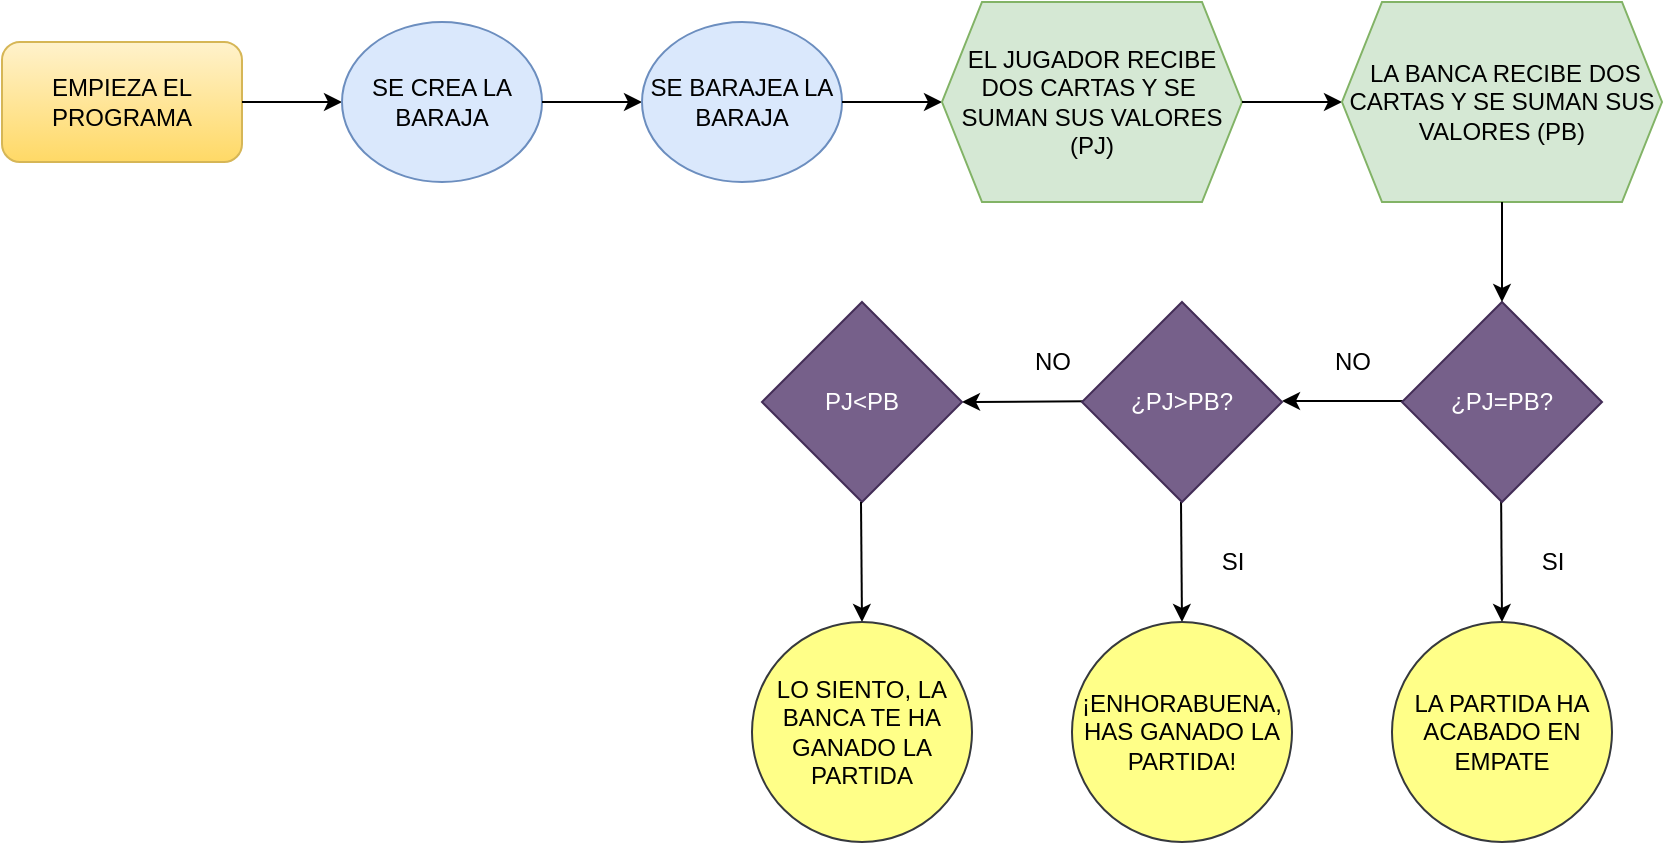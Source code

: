 <mxfile version="15.8.3" type="github">
  <diagram id="v_hs-f6NGaezQ8ny2Qsy" name="Page-1">
    <mxGraphModel dx="1038" dy="579" grid="1" gridSize="10" guides="1" tooltips="1" connect="1" arrows="1" fold="1" page="1" pageScale="1" pageWidth="827" pageHeight="1169" math="0" shadow="0">
      <root>
        <mxCell id="0" />
        <mxCell id="1" parent="0" />
        <mxCell id="h_wTxN5DXtM655nAa7fS-1" value="EMPIEZA EL PROGRAMA" style="rounded=1;whiteSpace=wrap;html=1;fillColor=#fff2cc;gradientColor=#ffd966;strokeColor=#d6b656;" vertex="1" parent="1">
          <mxGeometry x="50" y="140" width="120" height="60" as="geometry" />
        </mxCell>
        <mxCell id="h_wTxN5DXtM655nAa7fS-2" value="" style="endArrow=classic;html=1;rounded=0;" edge="1" parent="1" target="h_wTxN5DXtM655nAa7fS-3">
          <mxGeometry width="50" height="50" relative="1" as="geometry">
            <mxPoint x="170" y="170" as="sourcePoint" />
            <mxPoint x="240" y="170" as="targetPoint" />
          </mxGeometry>
        </mxCell>
        <mxCell id="h_wTxN5DXtM655nAa7fS-3" value="SE CREA LA &lt;br&gt;BARAJA" style="ellipse;whiteSpace=wrap;html=1;fillColor=#dae8fc;strokeColor=#6c8ebf;" vertex="1" parent="1">
          <mxGeometry x="220" y="130" width="100" height="80" as="geometry" />
        </mxCell>
        <mxCell id="h_wTxN5DXtM655nAa7fS-4" value="" style="endArrow=classic;html=1;rounded=0;" edge="1" parent="1" target="h_wTxN5DXtM655nAa7fS-5">
          <mxGeometry width="50" height="50" relative="1" as="geometry">
            <mxPoint x="320" y="170" as="sourcePoint" />
            <mxPoint x="380" y="170" as="targetPoint" />
          </mxGeometry>
        </mxCell>
        <mxCell id="h_wTxN5DXtM655nAa7fS-5" value="SE BARAJEA LA BARAJA" style="ellipse;whiteSpace=wrap;html=1;fillColor=#dae8fc;strokeColor=#6c8ebf;" vertex="1" parent="1">
          <mxGeometry x="370" y="130" width="100" height="80" as="geometry" />
        </mxCell>
        <mxCell id="h_wTxN5DXtM655nAa7fS-6" value="" style="endArrow=classic;html=1;rounded=0;" edge="1" parent="1" target="h_wTxN5DXtM655nAa7fS-7">
          <mxGeometry width="50" height="50" relative="1" as="geometry">
            <mxPoint x="470" y="170" as="sourcePoint" />
            <mxPoint x="530" y="170" as="targetPoint" />
          </mxGeometry>
        </mxCell>
        <mxCell id="h_wTxN5DXtM655nAa7fS-7" value="EL JUGADOR RECIBE DOS CARTAS Y SE&amp;nbsp; SUMAN SUS VALORES (PJ)" style="shape=hexagon;perimeter=hexagonPerimeter2;whiteSpace=wrap;html=1;fixedSize=1;fillColor=#d5e8d4;strokeColor=#82b366;" vertex="1" parent="1">
          <mxGeometry x="520" y="120" width="150" height="100" as="geometry" />
        </mxCell>
        <mxCell id="h_wTxN5DXtM655nAa7fS-8" value="" style="endArrow=classic;html=1;rounded=0;" edge="1" parent="1" target="h_wTxN5DXtM655nAa7fS-9">
          <mxGeometry width="50" height="50" relative="1" as="geometry">
            <mxPoint x="670" y="170" as="sourcePoint" />
            <mxPoint x="670" y="170" as="targetPoint" />
          </mxGeometry>
        </mxCell>
        <mxCell id="h_wTxN5DXtM655nAa7fS-9" value="&amp;nbsp;LA BANCA RECIBE DOS CARTAS Y SE SUMAN SUS VALORES (PB)" style="shape=hexagon;perimeter=hexagonPerimeter2;whiteSpace=wrap;html=1;fixedSize=1;fillColor=#d5e8d4;strokeColor=#82b366;" vertex="1" parent="1">
          <mxGeometry x="720" y="120" width="160" height="100" as="geometry" />
        </mxCell>
        <mxCell id="h_wTxN5DXtM655nAa7fS-13" value="" style="endArrow=classic;html=1;rounded=0;entryX=0.5;entryY=0;entryDx=0;entryDy=0;" edge="1" parent="1" target="h_wTxN5DXtM655nAa7fS-15">
          <mxGeometry width="50" height="50" relative="1" as="geometry">
            <mxPoint x="799.5" y="360" as="sourcePoint" />
            <mxPoint x="799.5" y="420" as="targetPoint" />
          </mxGeometry>
        </mxCell>
        <mxCell id="h_wTxN5DXtM655nAa7fS-14" value="SI" style="text;html=1;align=center;verticalAlign=middle;resizable=0;points=[];autosize=1;strokeColor=none;fillColor=none;" vertex="1" parent="1">
          <mxGeometry x="810" y="390" width="30" height="20" as="geometry" />
        </mxCell>
        <mxCell id="h_wTxN5DXtM655nAa7fS-15" value="LA PARTIDA HA ACABADO EN EMPATE" style="ellipse;whiteSpace=wrap;html=1;aspect=fixed;fillColor=#ffff88;strokeColor=#36393d;" vertex="1" parent="1">
          <mxGeometry x="745" y="430" width="110" height="110" as="geometry" />
        </mxCell>
        <mxCell id="h_wTxN5DXtM655nAa7fS-16" value="" style="endArrow=classic;html=1;rounded=0;" edge="1" parent="1">
          <mxGeometry width="50" height="50" relative="1" as="geometry">
            <mxPoint x="760" y="319.5" as="sourcePoint" />
            <mxPoint x="690" y="319.5" as="targetPoint" />
          </mxGeometry>
        </mxCell>
        <mxCell id="h_wTxN5DXtM655nAa7fS-18" value="" style="endArrow=classic;html=1;rounded=0;entryX=0.5;entryY=0;entryDx=0;entryDy=0;" edge="1" parent="1" target="h_wTxN5DXtM655nAa7fS-20">
          <mxGeometry width="50" height="50" relative="1" as="geometry">
            <mxPoint x="639.5" y="370" as="sourcePoint" />
            <mxPoint x="639.5" y="430" as="targetPoint" />
          </mxGeometry>
        </mxCell>
        <mxCell id="h_wTxN5DXtM655nAa7fS-19" value="SI" style="text;html=1;align=center;verticalAlign=middle;resizable=0;points=[];autosize=1;strokeColor=none;fillColor=none;" vertex="1" parent="1">
          <mxGeometry x="650" y="390" width="30" height="20" as="geometry" />
        </mxCell>
        <mxCell id="h_wTxN5DXtM655nAa7fS-20" value="¡ENHORABUENA, HAS GANADO LA PARTIDA!" style="ellipse;whiteSpace=wrap;html=1;aspect=fixed;fillColor=#ffff88;strokeColor=#36393d;" vertex="1" parent="1">
          <mxGeometry x="585" y="430" width="110" height="110" as="geometry" />
        </mxCell>
        <mxCell id="h_wTxN5DXtM655nAa7fS-21" value="NO" style="text;html=1;align=center;verticalAlign=middle;resizable=0;points=[];autosize=1;strokeColor=none;fillColor=none;" vertex="1" parent="1">
          <mxGeometry x="710" y="290" width="30" height="20" as="geometry" />
        </mxCell>
        <mxCell id="h_wTxN5DXtM655nAa7fS-22" value="" style="endArrow=classic;html=1;rounded=0;" edge="1" parent="1">
          <mxGeometry width="50" height="50" relative="1" as="geometry">
            <mxPoint x="610" y="319.5" as="sourcePoint" />
            <mxPoint x="530" y="320" as="targetPoint" />
          </mxGeometry>
        </mxCell>
        <mxCell id="h_wTxN5DXtM655nAa7fS-23" value="NO" style="text;html=1;align=center;verticalAlign=middle;resizable=0;points=[];autosize=1;strokeColor=none;fillColor=none;" vertex="1" parent="1">
          <mxGeometry x="560" y="290" width="30" height="20" as="geometry" />
        </mxCell>
        <mxCell id="h_wTxN5DXtM655nAa7fS-24" value="PJ&amp;lt;PB" style="rhombus;whiteSpace=wrap;html=1;fillColor=#76608a;fontColor=#ffffff;strokeColor=#432D57;" vertex="1" parent="1">
          <mxGeometry x="430" y="270" width="100" height="100" as="geometry" />
        </mxCell>
        <mxCell id="h_wTxN5DXtM655nAa7fS-25" value="¿PJ=PB?" style="rhombus;whiteSpace=wrap;html=1;fillColor=#76608a;fontColor=#ffffff;strokeColor=#432D57;" vertex="1" parent="1">
          <mxGeometry x="750" y="270" width="100" height="100" as="geometry" />
        </mxCell>
        <mxCell id="h_wTxN5DXtM655nAa7fS-26" value="¿PJ&amp;gt;PB?" style="rhombus;whiteSpace=wrap;html=1;fillColor=#76608a;fontColor=#ffffff;strokeColor=#432D57;" vertex="1" parent="1">
          <mxGeometry x="590" y="270" width="100" height="100" as="geometry" />
        </mxCell>
        <mxCell id="h_wTxN5DXtM655nAa7fS-28" value="" style="endArrow=classic;html=1;rounded=0;" edge="1" parent="1">
          <mxGeometry width="50" height="50" relative="1" as="geometry">
            <mxPoint x="800" y="220" as="sourcePoint" />
            <mxPoint x="800" y="270" as="targetPoint" />
          </mxGeometry>
        </mxCell>
        <mxCell id="h_wTxN5DXtM655nAa7fS-32" value="" style="endArrow=classic;html=1;rounded=0;" edge="1" parent="1">
          <mxGeometry width="50" height="50" relative="1" as="geometry">
            <mxPoint x="479.5" y="370" as="sourcePoint" />
            <mxPoint x="480" y="430" as="targetPoint" />
          </mxGeometry>
        </mxCell>
        <mxCell id="h_wTxN5DXtM655nAa7fS-33" value="LO SIENTO, LA BANCA TE HA GANADO LA PARTIDA" style="ellipse;whiteSpace=wrap;html=1;aspect=fixed;fillColor=#ffff88;strokeColor=#36393d;" vertex="1" parent="1">
          <mxGeometry x="425" y="430" width="110" height="110" as="geometry" />
        </mxCell>
      </root>
    </mxGraphModel>
  </diagram>
</mxfile>
